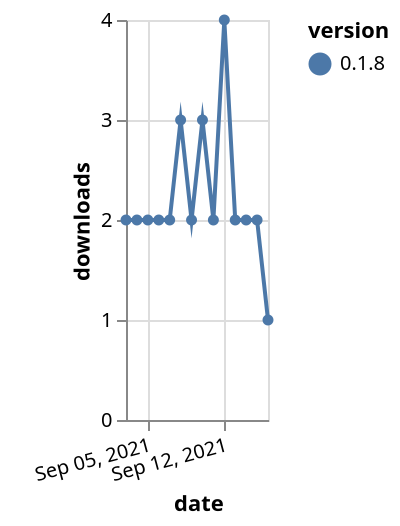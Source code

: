 {"$schema": "https://vega.github.io/schema/vega-lite/v5.json", "description": "A simple bar chart with embedded data.", "data": {"values": [{"date": "2021-09-03", "total": 2677, "delta": 2, "version": "0.1.8"}, {"date": "2021-09-04", "total": 2679, "delta": 2, "version": "0.1.8"}, {"date": "2021-09-05", "total": 2681, "delta": 2, "version": "0.1.8"}, {"date": "2021-09-06", "total": 2683, "delta": 2, "version": "0.1.8"}, {"date": "2021-09-07", "total": 2685, "delta": 2, "version": "0.1.8"}, {"date": "2021-09-08", "total": 2688, "delta": 3, "version": "0.1.8"}, {"date": "2021-09-09", "total": 2690, "delta": 2, "version": "0.1.8"}, {"date": "2021-09-10", "total": 2693, "delta": 3, "version": "0.1.8"}, {"date": "2021-09-11", "total": 2695, "delta": 2, "version": "0.1.8"}, {"date": "2021-09-12", "total": 2699, "delta": 4, "version": "0.1.8"}, {"date": "2021-09-13", "total": 2701, "delta": 2, "version": "0.1.8"}, {"date": "2021-09-14", "total": 2703, "delta": 2, "version": "0.1.8"}, {"date": "2021-09-15", "total": 2705, "delta": 2, "version": "0.1.8"}, {"date": "2021-09-16", "total": 2706, "delta": 1, "version": "0.1.8"}]}, "width": "container", "mark": {"type": "line", "point": {"filled": true}}, "encoding": {"x": {"field": "date", "type": "temporal", "timeUnit": "yearmonthdate", "title": "date", "axis": {"labelAngle": -15}}, "y": {"field": "delta", "type": "quantitative", "title": "downloads"}, "color": {"field": "version", "type": "nominal"}, "tooltip": {"field": "delta"}}}